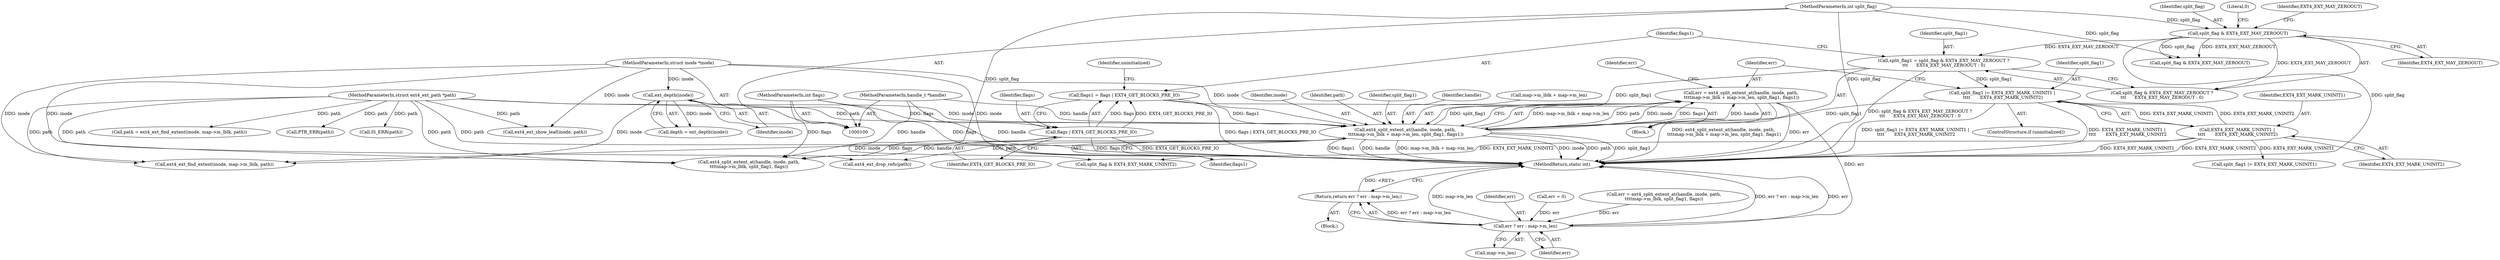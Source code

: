 digraph "1_linux_dee1f973ca341c266229faa5a1a5bb268bed3531_1@integer" {
"1000177" [label="(Call,err = ext4_split_extent_at(handle, inode, path,\n \t\t\t\tmap->m_lblk + map->m_len, split_flag1, flags1))"];
"1000179" [label="(Call,ext4_split_extent_at(handle, inode, path,\n \t\t\t\tmap->m_lblk + map->m_len, split_flag1, flags1))"];
"1000101" [label="(MethodParameterIn,handle_t *handle)"];
"1000121" [label="(Call,ext_depth(inode))"];
"1000102" [label="(MethodParameterIn,struct inode *inode)"];
"1000103" [label="(MethodParameterIn,struct ext4_ext_path *path)"];
"1000157" [label="(Call,split_flag1 = split_flag & EXT4_EXT_MAY_ZEROOUT ?\n\t\t\t      EXT4_EXT_MAY_ZEROOUT : 0)"];
"1000160" [label="(Call,split_flag & EXT4_EXT_MAY_ZEROOUT)"];
"1000105" [label="(MethodParameterIn,int split_flag)"];
"1000172" [label="(Call,split_flag1 |= EXT4_EXT_MARK_UNINIT1 |\n \t\t\t\t       EXT4_EXT_MARK_UNINIT2)"];
"1000174" [label="(Call,EXT4_EXT_MARK_UNINIT1 |\n \t\t\t\t       EXT4_EXT_MARK_UNINIT2)"];
"1000165" [label="(Call,flags1 = flags | EXT4_GET_BLOCKS_PRE_IO)"];
"1000167" [label="(Call,flags | EXT4_GET_BLOCKS_PRE_IO)"];
"1000106" [label="(MethodParameterIn,int flags)"];
"1000257" [label="(Call,err ? err : map->m_len)"];
"1000256" [label="(Return,return err ? err : map->m_len;)"];
"1000166" [label="(Identifier,flags1)"];
"1000240" [label="(Call,ext4_split_extent_at(handle, inode, path,\n\t\t\t\tmap->m_lblk, split_flag1, flags))"];
"1000119" [label="(Call,depth = ext_depth(inode))"];
"1000160" [label="(Call,split_flag & EXT4_EXT_MAY_ZEROOUT)"];
"1000157" [label="(Call,split_flag1 = split_flag & EXT4_EXT_MAY_ZEROOUT ?\n\t\t\t      EXT4_EXT_MAY_ZEROOUT : 0)"];
"1000263" [label="(MethodReturn,static int)"];
"1000103" [label="(MethodParameterIn,struct ext4_ext_path *path)"];
"1000197" [label="(Call,path = ext4_ext_find_extent(inode, map->m_lblk, path))"];
"1000156" [label="(Block,)"];
"1000158" [label="(Identifier,split_flag1)"];
"1000191" [label="(Identifier,flags1)"];
"1000163" [label="(Identifier,EXT4_EXT_MAY_ZEROOUT)"];
"1000161" [label="(Identifier,split_flag)"];
"1000175" [label="(Identifier,EXT4_EXT_MARK_UNINIT1)"];
"1000257" [label="(Call,err ? err : map->m_len)"];
"1000162" [label="(Identifier,EXT4_EXT_MAY_ZEROOUT)"];
"1000122" [label="(Identifier,inode)"];
"1000177" [label="(Call,err = ext4_split_extent_at(handle, inode, path,\n \t\t\t\tmap->m_lblk + map->m_len, split_flag1, flags1))"];
"1000199" [label="(Call,ext4_ext_find_extent(inode, map->m_lblk, path))"];
"1000232" [label="(Call,split_flag & EXT4_EXT_MARK_UNINIT2)"];
"1000176" [label="(Identifier,EXT4_EXT_MARK_UNINIT2)"];
"1000169" [label="(Identifier,EXT4_GET_BLOCKS_PRE_IO)"];
"1000179" [label="(Call,ext4_split_extent_at(handle, inode, path,\n \t\t\t\tmap->m_lblk + map->m_len, split_flag1, flags1))"];
"1000209" [label="(Call,PTR_ERR(path))"];
"1000256" [label="(Return,return err ? err : map->m_len;)"];
"1000107" [label="(Block,)"];
"1000170" [label="(ControlStructure,if (uninitialized))"];
"1000165" [label="(Call,flags1 = flags | EXT4_GET_BLOCKS_PRE_IO)"];
"1000168" [label="(Identifier,flags)"];
"1000181" [label="(Identifier,inode)"];
"1000167" [label="(Call,flags | EXT4_GET_BLOCKS_PRE_IO)"];
"1000206" [label="(Call,IS_ERR(path))"];
"1000159" [label="(Call,split_flag & EXT4_EXT_MAY_ZEROOUT ?\n\t\t\t      EXT4_EXT_MAY_ZEROOUT : 0)"];
"1000174" [label="(Call,EXT4_EXT_MARK_UNINIT1 |\n \t\t\t\t       EXT4_EXT_MARK_UNINIT2)"];
"1000121" [label="(Call,ext_depth(inode))"];
"1000258" [label="(Identifier,err)"];
"1000102" [label="(MethodParameterIn,struct inode *inode)"];
"1000164" [label="(Literal,0)"];
"1000260" [label="(Call,map->m_len)"];
"1000178" [label="(Identifier,err)"];
"1000182" [label="(Identifier,path)"];
"1000190" [label="(Identifier,split_flag1)"];
"1000172" [label="(Call,split_flag1 |= EXT4_EXT_MARK_UNINIT1 |\n \t\t\t\t       EXT4_EXT_MARK_UNINIT2)"];
"1000195" [label="(Call,ext4_ext_drop_refs(path))"];
"1000173" [label="(Identifier,split_flag1)"];
"1000113" [label="(Call,err = 0)"];
"1000238" [label="(Call,err = ext4_split_extent_at(handle, inode, path,\n\t\t\t\tmap->m_lblk, split_flag1, flags))"];
"1000180" [label="(Identifier,handle)"];
"1000183" [label="(Call,map->m_lblk + map->m_len)"];
"1000259" [label="(Identifier,err)"];
"1000193" [label="(Identifier,err)"];
"1000101" [label="(MethodParameterIn,handle_t *handle)"];
"1000105" [label="(MethodParameterIn,int split_flag)"];
"1000252" [label="(Call,ext4_ext_show_leaf(inode, path))"];
"1000221" [label="(Call,split_flag & EXT4_EXT_MAY_ZEROOUT)"];
"1000106" [label="(MethodParameterIn,int flags)"];
"1000228" [label="(Call,split_flag1 |= EXT4_EXT_MARK_UNINIT1)"];
"1000171" [label="(Identifier,uninitialized)"];
"1000177" -> "1000156"  [label="AST: "];
"1000177" -> "1000179"  [label="CFG: "];
"1000178" -> "1000177"  [label="AST: "];
"1000179" -> "1000177"  [label="AST: "];
"1000193" -> "1000177"  [label="CFG: "];
"1000177" -> "1000263"  [label="DDG: err"];
"1000177" -> "1000263"  [label="DDG: ext4_split_extent_at(handle, inode, path,\n \t\t\t\tmap->m_lblk + map->m_len, split_flag1, flags1)"];
"1000179" -> "1000177"  [label="DDG: map->m_lblk + map->m_len"];
"1000179" -> "1000177"  [label="DDG: path"];
"1000179" -> "1000177"  [label="DDG: inode"];
"1000179" -> "1000177"  [label="DDG: flags1"];
"1000179" -> "1000177"  [label="DDG: handle"];
"1000179" -> "1000177"  [label="DDG: split_flag1"];
"1000177" -> "1000257"  [label="DDG: err"];
"1000179" -> "1000191"  [label="CFG: "];
"1000180" -> "1000179"  [label="AST: "];
"1000181" -> "1000179"  [label="AST: "];
"1000182" -> "1000179"  [label="AST: "];
"1000183" -> "1000179"  [label="AST: "];
"1000190" -> "1000179"  [label="AST: "];
"1000191" -> "1000179"  [label="AST: "];
"1000179" -> "1000263"  [label="DDG: inode"];
"1000179" -> "1000263"  [label="DDG: path"];
"1000179" -> "1000263"  [label="DDG: split_flag1"];
"1000179" -> "1000263"  [label="DDG: flags1"];
"1000179" -> "1000263"  [label="DDG: handle"];
"1000179" -> "1000263"  [label="DDG: map->m_lblk + map->m_len"];
"1000101" -> "1000179"  [label="DDG: handle"];
"1000121" -> "1000179"  [label="DDG: inode"];
"1000102" -> "1000179"  [label="DDG: inode"];
"1000103" -> "1000179"  [label="DDG: path"];
"1000157" -> "1000179"  [label="DDG: split_flag1"];
"1000172" -> "1000179"  [label="DDG: split_flag1"];
"1000165" -> "1000179"  [label="DDG: flags1"];
"1000179" -> "1000195"  [label="DDG: path"];
"1000179" -> "1000199"  [label="DDG: inode"];
"1000179" -> "1000240"  [label="DDG: handle"];
"1000101" -> "1000100"  [label="AST: "];
"1000101" -> "1000263"  [label="DDG: handle"];
"1000101" -> "1000240"  [label="DDG: handle"];
"1000121" -> "1000119"  [label="AST: "];
"1000121" -> "1000122"  [label="CFG: "];
"1000122" -> "1000121"  [label="AST: "];
"1000119" -> "1000121"  [label="CFG: "];
"1000121" -> "1000119"  [label="DDG: inode"];
"1000102" -> "1000121"  [label="DDG: inode"];
"1000121" -> "1000199"  [label="DDG: inode"];
"1000102" -> "1000100"  [label="AST: "];
"1000102" -> "1000263"  [label="DDG: inode"];
"1000102" -> "1000199"  [label="DDG: inode"];
"1000102" -> "1000240"  [label="DDG: inode"];
"1000102" -> "1000252"  [label="DDG: inode"];
"1000103" -> "1000100"  [label="AST: "];
"1000103" -> "1000263"  [label="DDG: path"];
"1000103" -> "1000195"  [label="DDG: path"];
"1000103" -> "1000197"  [label="DDG: path"];
"1000103" -> "1000199"  [label="DDG: path"];
"1000103" -> "1000206"  [label="DDG: path"];
"1000103" -> "1000209"  [label="DDG: path"];
"1000103" -> "1000240"  [label="DDG: path"];
"1000103" -> "1000252"  [label="DDG: path"];
"1000157" -> "1000156"  [label="AST: "];
"1000157" -> "1000159"  [label="CFG: "];
"1000158" -> "1000157"  [label="AST: "];
"1000159" -> "1000157"  [label="AST: "];
"1000166" -> "1000157"  [label="CFG: "];
"1000157" -> "1000263"  [label="DDG: split_flag & EXT4_EXT_MAY_ZEROOUT ?\n\t\t\t      EXT4_EXT_MAY_ZEROOUT : 0"];
"1000160" -> "1000157"  [label="DDG: EXT4_EXT_MAY_ZEROOUT"];
"1000157" -> "1000172"  [label="DDG: split_flag1"];
"1000160" -> "1000159"  [label="AST: "];
"1000160" -> "1000162"  [label="CFG: "];
"1000161" -> "1000160"  [label="AST: "];
"1000162" -> "1000160"  [label="AST: "];
"1000163" -> "1000160"  [label="CFG: "];
"1000164" -> "1000160"  [label="CFG: "];
"1000160" -> "1000263"  [label="DDG: split_flag"];
"1000105" -> "1000160"  [label="DDG: split_flag"];
"1000160" -> "1000159"  [label="DDG: EXT4_EXT_MAY_ZEROOUT"];
"1000160" -> "1000221"  [label="DDG: split_flag"];
"1000160" -> "1000221"  [label="DDG: EXT4_EXT_MAY_ZEROOUT"];
"1000105" -> "1000100"  [label="AST: "];
"1000105" -> "1000263"  [label="DDG: split_flag"];
"1000105" -> "1000221"  [label="DDG: split_flag"];
"1000105" -> "1000232"  [label="DDG: split_flag"];
"1000172" -> "1000170"  [label="AST: "];
"1000172" -> "1000174"  [label="CFG: "];
"1000173" -> "1000172"  [label="AST: "];
"1000174" -> "1000172"  [label="AST: "];
"1000178" -> "1000172"  [label="CFG: "];
"1000172" -> "1000263"  [label="DDG: split_flag1 |= EXT4_EXT_MARK_UNINIT1 |\n \t\t\t\t       EXT4_EXT_MARK_UNINIT2"];
"1000172" -> "1000263"  [label="DDG: EXT4_EXT_MARK_UNINIT1 |\n \t\t\t\t       EXT4_EXT_MARK_UNINIT2"];
"1000174" -> "1000172"  [label="DDG: EXT4_EXT_MARK_UNINIT1"];
"1000174" -> "1000172"  [label="DDG: EXT4_EXT_MARK_UNINIT2"];
"1000174" -> "1000176"  [label="CFG: "];
"1000175" -> "1000174"  [label="AST: "];
"1000176" -> "1000174"  [label="AST: "];
"1000174" -> "1000263"  [label="DDG: EXT4_EXT_MARK_UNINIT2"];
"1000174" -> "1000263"  [label="DDG: EXT4_EXT_MARK_UNINIT1"];
"1000174" -> "1000228"  [label="DDG: EXT4_EXT_MARK_UNINIT1"];
"1000174" -> "1000232"  [label="DDG: EXT4_EXT_MARK_UNINIT2"];
"1000165" -> "1000156"  [label="AST: "];
"1000165" -> "1000167"  [label="CFG: "];
"1000166" -> "1000165"  [label="AST: "];
"1000167" -> "1000165"  [label="AST: "];
"1000171" -> "1000165"  [label="CFG: "];
"1000165" -> "1000263"  [label="DDG: flags | EXT4_GET_BLOCKS_PRE_IO"];
"1000167" -> "1000165"  [label="DDG: flags"];
"1000167" -> "1000165"  [label="DDG: EXT4_GET_BLOCKS_PRE_IO"];
"1000167" -> "1000169"  [label="CFG: "];
"1000168" -> "1000167"  [label="AST: "];
"1000169" -> "1000167"  [label="AST: "];
"1000167" -> "1000263"  [label="DDG: flags"];
"1000167" -> "1000263"  [label="DDG: EXT4_GET_BLOCKS_PRE_IO"];
"1000106" -> "1000167"  [label="DDG: flags"];
"1000167" -> "1000240"  [label="DDG: flags"];
"1000106" -> "1000100"  [label="AST: "];
"1000106" -> "1000263"  [label="DDG: flags"];
"1000106" -> "1000240"  [label="DDG: flags"];
"1000257" -> "1000256"  [label="AST: "];
"1000257" -> "1000259"  [label="CFG: "];
"1000257" -> "1000260"  [label="CFG: "];
"1000258" -> "1000257"  [label="AST: "];
"1000259" -> "1000257"  [label="AST: "];
"1000260" -> "1000257"  [label="AST: "];
"1000256" -> "1000257"  [label="CFG: "];
"1000257" -> "1000263"  [label="DDG: err"];
"1000257" -> "1000263"  [label="DDG: map->m_len"];
"1000257" -> "1000263"  [label="DDG: err ? err : map->m_len"];
"1000257" -> "1000256"  [label="DDG: err ? err : map->m_len"];
"1000238" -> "1000257"  [label="DDG: err"];
"1000113" -> "1000257"  [label="DDG: err"];
"1000256" -> "1000107"  [label="AST: "];
"1000263" -> "1000256"  [label="CFG: "];
"1000256" -> "1000263"  [label="DDG: <RET>"];
}
